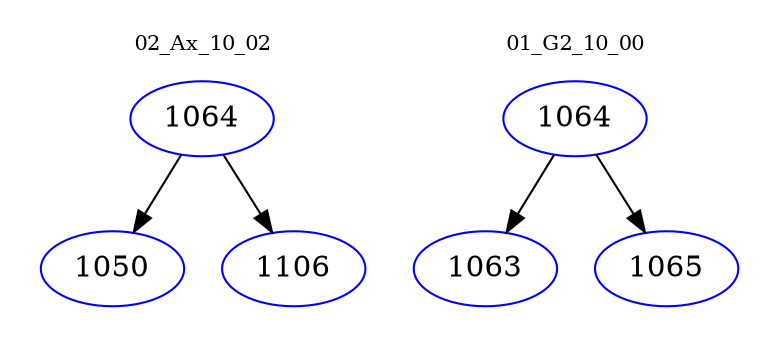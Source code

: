 digraph{
subgraph cluster_0 {
color = white
label = "02_Ax_10_02";
fontsize=10;
T0_1064 [label="1064", color="blue"]
T0_1064 -> T0_1050 [color="black"]
T0_1050 [label="1050", color="blue"]
T0_1064 -> T0_1106 [color="black"]
T0_1106 [label="1106", color="blue"]
}
subgraph cluster_1 {
color = white
label = "01_G2_10_00";
fontsize=10;
T1_1064 [label="1064", color="blue"]
T1_1064 -> T1_1063 [color="black"]
T1_1063 [label="1063", color="blue"]
T1_1064 -> T1_1065 [color="black"]
T1_1065 [label="1065", color="blue"]
}
}
